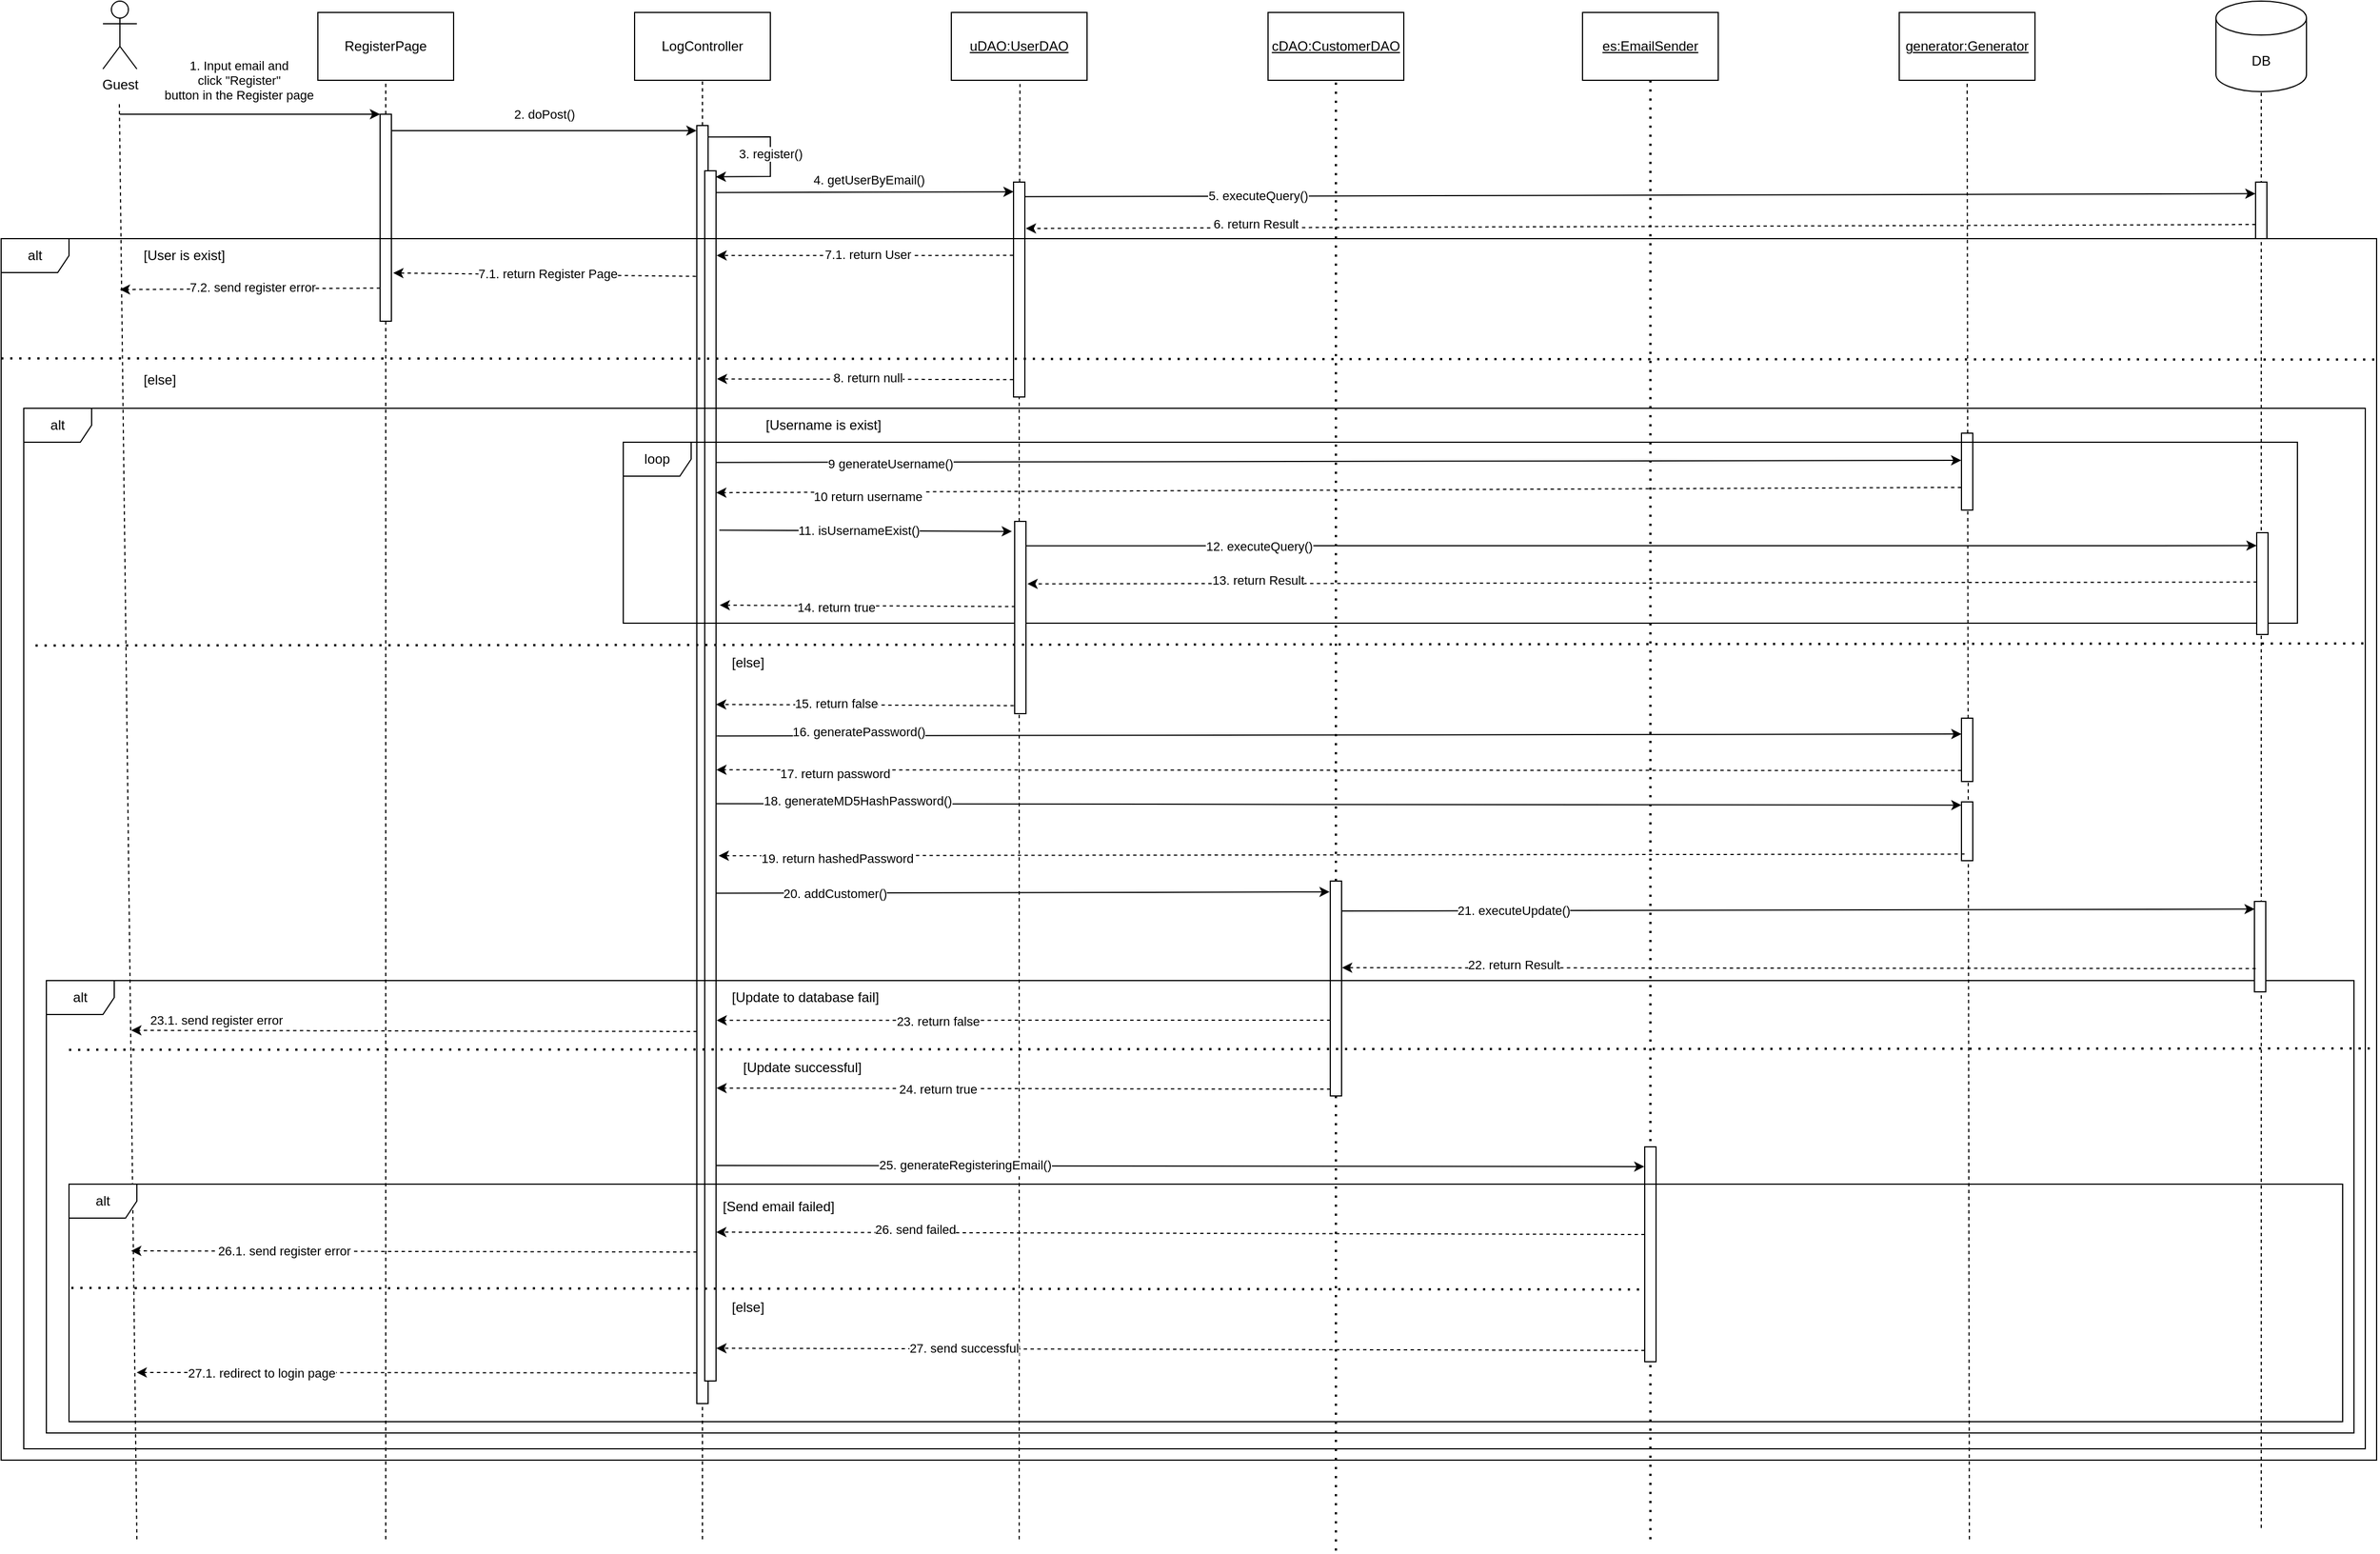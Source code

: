 <mxfile version="21.7.5" type="device">
  <diagram name="Page-1" id="_nZHI8NYuNMjpibNF_YI">
    <mxGraphModel dx="1679" dy="485" grid="1" gridSize="10" guides="1" tooltips="1" connect="1" arrows="1" fold="1" page="1" pageScale="1" pageWidth="850" pageHeight="1100" math="0" shadow="0">
      <root>
        <mxCell id="0" />
        <mxCell id="1" parent="0" />
        <mxCell id="yBghsBvTWkyEnq8O0qLf-6" value="" style="endArrow=none;dashed=1;html=1;dashPattern=1 3;strokeWidth=2;rounded=0;entryX=0.5;entryY=1;entryDx=0;entryDy=0;" parent="1" edge="1" target="yBghsBvTWkyEnq8O0qLf-1">
          <mxGeometry width="50" height="50" relative="1" as="geometry">
            <mxPoint x="1060" y="1450" as="sourcePoint" />
            <mxPoint x="1060" y="234" as="targetPoint" />
          </mxGeometry>
        </mxCell>
        <mxCell id="-x7tTt6W442KTxusYxa6-1" value="Guest" style="shape=umlActor;verticalLabelPosition=bottom;verticalAlign=top;html=1;outlineConnect=0;" parent="1" vertex="1">
          <mxGeometry x="-30" y="80" width="30" height="60" as="geometry" />
        </mxCell>
        <mxCell id="-x7tTt6W442KTxusYxa6-2" value="" style="endArrow=none;dashed=1;html=1;rounded=0;" parent="1" edge="1">
          <mxGeometry width="50" height="50" relative="1" as="geometry">
            <mxPoint y="1440" as="sourcePoint" />
            <mxPoint x="-15.5" y="170" as="targetPoint" />
          </mxGeometry>
        </mxCell>
        <mxCell id="-x7tTt6W442KTxusYxa6-4" value="RegisterPage" style="rounded=0;whiteSpace=wrap;html=1;" parent="1" vertex="1">
          <mxGeometry x="160" y="90" width="120" height="60" as="geometry" />
        </mxCell>
        <mxCell id="-x7tTt6W442KTxusYxa6-5" value="LogController" style="rounded=0;whiteSpace=wrap;html=1;" parent="1" vertex="1">
          <mxGeometry x="440" y="90" width="120" height="60" as="geometry" />
        </mxCell>
        <mxCell id="-x7tTt6W442KTxusYxa6-6" value="&lt;u&gt;uDAO:UserDAO&lt;/u&gt;" style="rounded=0;whiteSpace=wrap;html=1;" parent="1" vertex="1">
          <mxGeometry x="720" y="90" width="120" height="60" as="geometry" />
        </mxCell>
        <mxCell id="-x7tTt6W442KTxusYxa6-7" value="DB" style="shape=cylinder3;whiteSpace=wrap;html=1;boundedLbl=1;backgroundOutline=1;size=15;" parent="1" vertex="1">
          <mxGeometry x="1838" y="80" width="80" height="80" as="geometry" />
        </mxCell>
        <mxCell id="-x7tTt6W442KTxusYxa6-8" value="" style="endArrow=none;dashed=1;html=1;rounded=0;entryX=0.5;entryY=1;entryDx=0;entryDy=0;" parent="1" source="-x7tTt6W442KTxusYxa6-12" target="-x7tTt6W442KTxusYxa6-4" edge="1">
          <mxGeometry width="50" height="50" relative="1" as="geometry">
            <mxPoint x="220" y="1070" as="sourcePoint" />
            <mxPoint x="219.5" y="190" as="targetPoint" />
          </mxGeometry>
        </mxCell>
        <mxCell id="-x7tTt6W442KTxusYxa6-9" value="" style="endArrow=none;dashed=1;html=1;rounded=0;entryX=0.5;entryY=1;entryDx=0;entryDy=0;" parent="1" source="-x7tTt6W442KTxusYxa6-17" target="-x7tTt6W442KTxusYxa6-5" edge="1">
          <mxGeometry width="50" height="50" relative="1" as="geometry">
            <mxPoint x="499.5" y="1070" as="sourcePoint" />
            <mxPoint x="500" y="140" as="targetPoint" />
          </mxGeometry>
        </mxCell>
        <mxCell id="-x7tTt6W442KTxusYxa6-10" value="" style="endArrow=none;dashed=1;html=1;rounded=0;entryX=0.506;entryY=1.054;entryDx=0;entryDy=0;entryPerimeter=0;" parent="1" source="-x7tTt6W442KTxusYxa6-21" target="-x7tTt6W442KTxusYxa6-6" edge="1">
          <mxGeometry width="50" height="50" relative="1" as="geometry">
            <mxPoint x="779.75" y="1080" as="sourcePoint" />
            <mxPoint x="780.25" y="160" as="targetPoint" />
          </mxGeometry>
        </mxCell>
        <mxCell id="-x7tTt6W442KTxusYxa6-11" value="" style="endArrow=none;dashed=1;html=1;rounded=0;entryX=0.5;entryY=1;entryDx=0;entryDy=0;entryPerimeter=0;" parent="1" target="-x7tTt6W442KTxusYxa6-7" edge="1">
          <mxGeometry width="50" height="50" relative="1" as="geometry">
            <mxPoint x="1878" y="1430" as="sourcePoint" />
            <mxPoint x="1878" y="226" as="targetPoint" />
          </mxGeometry>
        </mxCell>
        <mxCell id="-x7tTt6W442KTxusYxa6-13" value="" style="endArrow=none;dashed=1;html=1;rounded=0;entryX=0.5;entryY=1;entryDx=0;entryDy=0;" parent="1" target="-x7tTt6W442KTxusYxa6-12" edge="1">
          <mxGeometry width="50" height="50" relative="1" as="geometry">
            <mxPoint x="220" y="1440" as="sourcePoint" />
            <mxPoint x="220" y="150" as="targetPoint" />
          </mxGeometry>
        </mxCell>
        <mxCell id="-x7tTt6W442KTxusYxa6-12" value="" style="rounded=0;whiteSpace=wrap;html=1;" parent="1" vertex="1">
          <mxGeometry x="215" y="180" width="10" height="183" as="geometry" />
        </mxCell>
        <mxCell id="-x7tTt6W442KTxusYxa6-14" value="1. Input email and&lt;br&gt;click &quot;Register&quot; &lt;br&gt;button in the Register page" style="endArrow=classic;html=1;rounded=0;entryX=0;entryY=0;entryDx=0;entryDy=0;" parent="1" target="-x7tTt6W442KTxusYxa6-12" edge="1">
          <mxGeometry x="-0.087" y="30" width="50" height="50" relative="1" as="geometry">
            <mxPoint x="-15" y="180" as="sourcePoint" />
            <mxPoint x="210" y="180" as="targetPoint" />
            <mxPoint as="offset" />
          </mxGeometry>
        </mxCell>
        <mxCell id="-x7tTt6W442KTxusYxa6-16" value="2. doPost()" style="endArrow=classic;html=1;rounded=0;exitX=0.974;exitY=0.079;exitDx=0;exitDy=0;exitPerimeter=0;entryX=-0.026;entryY=0.004;entryDx=0;entryDy=0;entryPerimeter=0;" parent="1" source="-x7tTt6W442KTxusYxa6-12" target="-x7tTt6W442KTxusYxa6-17" edge="1">
          <mxGeometry x="0.003" y="14" width="50" height="50" relative="1" as="geometry">
            <mxPoint x="240" y="220" as="sourcePoint" />
            <mxPoint x="490" y="194" as="targetPoint" />
            <mxPoint as="offset" />
          </mxGeometry>
        </mxCell>
        <mxCell id="-x7tTt6W442KTxusYxa6-18" value="" style="endArrow=none;dashed=1;html=1;rounded=0;entryX=0.5;entryY=1;entryDx=0;entryDy=0;" parent="1" target="-x7tTt6W442KTxusYxa6-17" edge="1">
          <mxGeometry width="50" height="50" relative="1" as="geometry">
            <mxPoint x="500" y="920" as="sourcePoint" />
            <mxPoint x="500" y="150" as="targetPoint" />
          </mxGeometry>
        </mxCell>
        <mxCell id="-x7tTt6W442KTxusYxa6-17" value="" style="rounded=0;whiteSpace=wrap;html=1;" parent="1" vertex="1">
          <mxGeometry x="495" y="190" width="10" height="1130" as="geometry" />
        </mxCell>
        <mxCell id="-x7tTt6W442KTxusYxa6-19" value="" style="rounded=0;whiteSpace=wrap;html=1;" parent="1" vertex="1">
          <mxGeometry x="502" y="230" width="10" height="1070" as="geometry" />
        </mxCell>
        <mxCell id="-x7tTt6W442KTxusYxa6-20" value="3. register()" style="endArrow=classic;html=1;rounded=0;exitX=1.018;exitY=0.009;exitDx=0;exitDy=0;exitPerimeter=0;entryX=0.975;entryY=0.005;entryDx=0;entryDy=0;entryPerimeter=0;" parent="1" source="-x7tTt6W442KTxusYxa6-17" target="-x7tTt6W442KTxusYxa6-19" edge="1">
          <mxGeometry x="0.006" width="50" height="50" relative="1" as="geometry">
            <mxPoint x="510" y="210" as="sourcePoint" />
            <mxPoint x="520" y="230" as="targetPoint" />
            <Array as="points">
              <mxPoint x="560" y="200" />
              <mxPoint x="560" y="235" />
            </Array>
            <mxPoint as="offset" />
          </mxGeometry>
        </mxCell>
        <mxCell id="-x7tTt6W442KTxusYxa6-22" value="" style="endArrow=none;dashed=1;html=1;rounded=0;entryX=0.5;entryY=1;entryDx=0;entryDy=0;" parent="1" target="-x7tTt6W442KTxusYxa6-21" edge="1">
          <mxGeometry width="50" height="50" relative="1" as="geometry">
            <mxPoint x="780" y="1440" as="sourcePoint" />
            <mxPoint x="781" y="153" as="targetPoint" />
          </mxGeometry>
        </mxCell>
        <mxCell id="-x7tTt6W442KTxusYxa6-21" value="" style="rounded=0;whiteSpace=wrap;html=1;" parent="1" vertex="1">
          <mxGeometry x="775" y="240" width="10" height="190" as="geometry" />
        </mxCell>
        <mxCell id="-x7tTt6W442KTxusYxa6-23" value="4. getUserByEmail()" style="endArrow=classic;html=1;rounded=0;entryX=0.004;entryY=0.045;entryDx=0;entryDy=0;entryPerimeter=0;exitX=1.021;exitY=0.018;exitDx=0;exitDy=0;exitPerimeter=0;" parent="1" source="-x7tTt6W442KTxusYxa6-19" target="-x7tTt6W442KTxusYxa6-21" edge="1">
          <mxGeometry x="0.028" y="11" width="50" height="50" relative="1" as="geometry">
            <mxPoint x="530" y="250" as="sourcePoint" />
            <mxPoint x="570" y="316" as="targetPoint" />
            <Array as="points" />
            <mxPoint as="offset" />
          </mxGeometry>
        </mxCell>
        <mxCell id="-x7tTt6W442KTxusYxa6-24" value="5. executeQuery()" style="endArrow=classic;html=1;rounded=0;entryX=-0.01;entryY=0.205;entryDx=0;entryDy=0;exitX=1.006;exitY=0.068;exitDx=0;exitDy=0;exitPerimeter=0;entryPerimeter=0;" parent="1" source="-x7tTt6W442KTxusYxa6-21" target="-x7tTt6W442KTxusYxa6-25" edge="1">
          <mxGeometry x="-0.622" width="50" height="50" relative="1" as="geometry">
            <mxPoint x="790" y="250" as="sourcePoint" />
            <mxPoint x="1590" y="258" as="targetPoint" />
            <Array as="points" />
            <mxPoint as="offset" />
          </mxGeometry>
        </mxCell>
        <mxCell id="-x7tTt6W442KTxusYxa6-26" value="6. return Result" style="endArrow=classic;html=1;rounded=0;dashed=1;exitX=0;exitY=0.75;exitDx=0;exitDy=0;" parent="1" source="-x7tTt6W442KTxusYxa6-25" edge="1">
          <mxGeometry x="0.625" y="-3" width="50" height="50" relative="1" as="geometry">
            <mxPoint x="1595" y="279" as="sourcePoint" />
            <mxPoint x="785.88" y="281" as="targetPoint" />
            <Array as="points" />
            <mxPoint as="offset" />
          </mxGeometry>
        </mxCell>
        <mxCell id="sCkFGKNjQ6YJ1hjDv7m2-1" value="&lt;u&gt;es:EmailSender&lt;/u&gt;" style="rounded=0;whiteSpace=wrap;html=1;" parent="1" vertex="1">
          <mxGeometry x="1278" y="90" width="120" height="60" as="geometry" />
        </mxCell>
        <mxCell id="-x7tTt6W442KTxusYxa6-25" value="" style="rounded=0;whiteSpace=wrap;html=1;" parent="1" vertex="1">
          <mxGeometry x="1873" y="240" width="10" height="50" as="geometry" />
        </mxCell>
        <mxCell id="Zk-QdoY6ssAh41uZzlR--1" value="8. return null" style="endArrow=classic;html=1;rounded=0;dashed=1;entryX=1.073;entryY=0.172;entryDx=0;entryDy=0;entryPerimeter=0;exitX=-0.028;exitY=0.919;exitDx=0;exitDy=0;exitPerimeter=0;" parent="1" source="-x7tTt6W442KTxusYxa6-21" target="-x7tTt6W442KTxusYxa6-19" edge="1">
          <mxGeometry x="-0.018" y="-1" width="50" height="50" relative="1" as="geometry">
            <mxPoint x="770" y="414.7" as="sourcePoint" />
            <mxPoint x="530" y="415" as="targetPoint" />
            <Array as="points" />
            <mxPoint as="offset" />
          </mxGeometry>
        </mxCell>
        <mxCell id="Zk-QdoY6ssAh41uZzlR--2" value="7.1. return User" style="endArrow=classic;html=1;rounded=0;dashed=1;entryX=1.045;entryY=0.07;entryDx=0;entryDy=0;entryPerimeter=0;exitX=-0.03;exitY=0.341;exitDx=0;exitDy=0;exitPerimeter=0;" parent="1" source="-x7tTt6W442KTxusYxa6-21" target="-x7tTt6W442KTxusYxa6-19" edge="1">
          <mxGeometry x="-0.018" y="-1" width="50" height="50" relative="1" as="geometry">
            <mxPoint x="770" y="305" as="sourcePoint" />
            <mxPoint x="530" y="305" as="targetPoint" />
            <Array as="points" />
            <mxPoint as="offset" />
          </mxGeometry>
        </mxCell>
        <mxCell id="Zk-QdoY6ssAh41uZzlR--3" value="7.1. return Register Page" style="endArrow=classic;html=1;rounded=0;dashed=1;exitX=-0.073;exitY=0.118;exitDx=0;exitDy=0;exitPerimeter=0;entryX=1.165;entryY=0.767;entryDx=0;entryDy=0;entryPerimeter=0;" parent="1" source="-x7tTt6W442KTxusYxa6-17" target="-x7tTt6W442KTxusYxa6-12" edge="1">
          <mxGeometry x="-0.018" y="-1" width="50" height="50" relative="1" as="geometry">
            <mxPoint x="490" y="320" as="sourcePoint" />
            <mxPoint x="240" y="320" as="targetPoint" />
            <Array as="points" />
            <mxPoint as="offset" />
          </mxGeometry>
        </mxCell>
        <mxCell id="Zk-QdoY6ssAh41uZzlR--4" value="7.2. send register error" style="endArrow=classic;html=1;rounded=0;dashed=1;exitX=0.008;exitY=0.84;exitDx=0;exitDy=0;exitPerimeter=0;" parent="1" source="-x7tTt6W442KTxusYxa6-12" edge="1">
          <mxGeometry x="-0.018" y="-1" width="50" height="50" relative="1" as="geometry">
            <mxPoint x="209.92" y="334.086" as="sourcePoint" />
            <mxPoint x="-15" y="335" as="targetPoint" />
            <Array as="points" />
            <mxPoint as="offset" />
          </mxGeometry>
        </mxCell>
        <mxCell id="TmRpNrej-m37F7q1VfBy-1" value="&lt;u&gt;generator:Generator&lt;/u&gt;" style="rounded=0;whiteSpace=wrap;html=1;" parent="1" vertex="1">
          <mxGeometry x="1558" y="90" width="120" height="60" as="geometry" />
        </mxCell>
        <mxCell id="TmRpNrej-m37F7q1VfBy-3" value="" style="endArrow=none;dashed=1;html=1;rounded=0;entryX=0.5;entryY=1;entryDx=0;entryDy=0;" parent="1" target="TmRpNrej-m37F7q1VfBy-1" edge="1">
          <mxGeometry width="50" height="50" relative="1" as="geometry">
            <mxPoint x="1620" y="1440" as="sourcePoint" />
            <mxPoint x="1332.5" y="150" as="targetPoint" />
          </mxGeometry>
        </mxCell>
        <mxCell id="TmRpNrej-m37F7q1VfBy-4" value="" style="rounded=0;whiteSpace=wrap;html=1;" parent="1" vertex="1">
          <mxGeometry x="1613" y="462" width="10" height="68" as="geometry" />
        </mxCell>
        <mxCell id="TmRpNrej-m37F7q1VfBy-5" value="10 return username" style="endArrow=classic;html=1;rounded=0;dashed=1;exitX=-0.024;exitY=0.705;exitDx=0;exitDy=0;exitPerimeter=0;entryX=1.013;entryY=0.266;entryDx=0;entryDy=0;entryPerimeter=0;" parent="1" target="-x7tTt6W442KTxusYxa6-19" edge="1">
          <mxGeometry x="0.756" y="4" width="50" height="50" relative="1" as="geometry">
            <mxPoint x="1612.76" y="509.94" as="sourcePoint" />
            <mxPoint x="515.22" y="514.62" as="targetPoint" />
            <Array as="points" />
            <mxPoint as="offset" />
          </mxGeometry>
        </mxCell>
        <mxCell id="TmRpNrej-m37F7q1VfBy-6" value="9 generateUsername()" style="endArrow=classic;html=1;rounded=0;exitX=1.012;exitY=0.241;exitDx=0;exitDy=0;exitPerimeter=0;entryX=-0.021;entryY=0.353;entryDx=0;entryDy=0;entryPerimeter=0;" parent="1" source="-x7tTt6W442KTxusYxa6-19" target="TmRpNrej-m37F7q1VfBy-4" edge="1">
          <mxGeometry x="-0.721" y="-1" width="50" height="50" relative="1" as="geometry">
            <mxPoint x="520" y="480" as="sourcePoint" />
            <mxPoint x="1610" y="486" as="targetPoint" />
            <Array as="points" />
            <mxPoint as="offset" />
          </mxGeometry>
        </mxCell>
        <mxCell id="TmRpNrej-m37F7q1VfBy-7" value="11. isUsernameExist()" style="endArrow=classic;html=1;rounded=0;entryX=-0.145;entryY=0.052;entryDx=0;entryDy=0;entryPerimeter=0;exitX=1.091;exitY=0.297;exitDx=0;exitDy=0;exitPerimeter=0;" parent="1" edge="1">
          <mxGeometry x="-0.045" width="50" height="50" relative="1" as="geometry">
            <mxPoint x="514.91" y="547.79" as="sourcePoint" />
            <mxPoint x="773.55" y="548.84" as="targetPoint" />
            <Array as="points" />
            <mxPoint as="offset" />
          </mxGeometry>
        </mxCell>
        <mxCell id="TmRpNrej-m37F7q1VfBy-8" value="14. return true" style="endArrow=classic;html=1;rounded=0;dashed=1;exitX=0.043;exitY=0.437;exitDx=0;exitDy=0;exitPerimeter=0;entryX=1.023;entryY=0.358;entryDx=0;entryDy=0;entryPerimeter=0;" parent="1" edge="1">
          <mxGeometry x="0.21" y="1" width="50" height="50" relative="1" as="geometry">
            <mxPoint x="776.43" y="615.29" as="sourcePoint" />
            <mxPoint x="515.23" y="614.06" as="targetPoint" />
            <Array as="points" />
            <mxPoint as="offset" />
          </mxGeometry>
        </mxCell>
        <mxCell id="TmRpNrej-m37F7q1VfBy-9" value="15. return false" style="endArrow=classic;html=1;rounded=0;dashed=1;exitX=-0.075;exitY=0.958;exitDx=0;exitDy=0;exitPerimeter=0;entryX=1.002;entryY=0.441;entryDx=0;entryDy=0;entryPerimeter=0;" parent="1" target="-x7tTt6W442KTxusYxa6-19" edge="1">
          <mxGeometry x="0.191" y="-1" width="50" height="50" relative="1" as="geometry">
            <mxPoint x="775.25" y="702.86" as="sourcePoint" />
            <mxPoint x="520" y="700" as="targetPoint" />
            <Array as="points" />
            <mxPoint as="offset" />
          </mxGeometry>
        </mxCell>
        <mxCell id="TmRpNrej-m37F7q1VfBy-11" value="loop" style="shape=umlFrame;whiteSpace=wrap;html=1;pointerEvents=0;" parent="1" vertex="1">
          <mxGeometry x="430" y="470" width="1480" height="160" as="geometry" />
        </mxCell>
        <mxCell id="TmRpNrej-m37F7q1VfBy-10" value="" style="rounded=0;whiteSpace=wrap;html=1;" parent="1" vertex="1">
          <mxGeometry x="1874" y="550" width="10" height="90" as="geometry" />
        </mxCell>
        <mxCell id="TmRpNrej-m37F7q1VfBy-12" value="[Username is exist]" style="text;strokeColor=none;fillColor=none;align=left;verticalAlign=middle;spacingLeft=4;spacingRight=4;overflow=hidden;points=[[0,0.5],[1,0.5]];portConstraint=eastwest;rotatable=0;whiteSpace=wrap;html=1;" parent="1" vertex="1">
          <mxGeometry x="550" y="440" width="120" height="30" as="geometry" />
        </mxCell>
        <mxCell id="plQ5XXdYsDtaUGhOENaf-1" value="alt" style="shape=umlFrame;whiteSpace=wrap;html=1;pointerEvents=0;" parent="1" vertex="1">
          <mxGeometry x="-120" y="290" width="2100" height="1080" as="geometry" />
        </mxCell>
        <mxCell id="plQ5XXdYsDtaUGhOENaf-3" value="[User is exist]" style="text;strokeColor=none;fillColor=none;align=left;verticalAlign=middle;spacingLeft=4;spacingRight=4;overflow=hidden;points=[[0,0.5],[1,0.5]];portConstraint=eastwest;rotatable=0;whiteSpace=wrap;html=1;" parent="1" vertex="1">
          <mxGeometry y="290" width="120" height="30" as="geometry" />
        </mxCell>
        <mxCell id="plQ5XXdYsDtaUGhOENaf-4" value="" style="endArrow=none;dashed=1;html=1;dashPattern=1 3;strokeWidth=2;rounded=0;entryX=1;entryY=0.099;entryDx=0;entryDy=0;entryPerimeter=0;exitX=0;exitY=0.098;exitDx=0;exitDy=0;exitPerimeter=0;" parent="1" source="plQ5XXdYsDtaUGhOENaf-1" target="plQ5XXdYsDtaUGhOENaf-1" edge="1">
          <mxGeometry width="50" height="50" relative="1" as="geometry">
            <mxPoint x="-70.0" y="386.84" as="sourcePoint" />
            <mxPoint x="1670.0" y="380.0" as="targetPoint" />
          </mxGeometry>
        </mxCell>
        <mxCell id="plQ5XXdYsDtaUGhOENaf-5" value="[else]" style="text;strokeColor=none;fillColor=none;align=left;verticalAlign=middle;spacingLeft=4;spacingRight=4;overflow=hidden;points=[[0,0.5],[1,0.5]];portConstraint=eastwest;rotatable=0;whiteSpace=wrap;html=1;" parent="1" vertex="1">
          <mxGeometry y="400" width="60" height="30" as="geometry" />
        </mxCell>
        <mxCell id="plQ5XXdYsDtaUGhOENaf-6" value="16. generatePassword()" style="endArrow=classic;html=1;rounded=0;exitX=1.067;exitY=0.467;exitDx=0;exitDy=0;exitPerimeter=0;entryX=0;entryY=0.25;entryDx=0;entryDy=0;" parent="1" target="plQ5XXdYsDtaUGhOENaf-7" edge="1" source="-x7tTt6W442KTxusYxa6-19">
          <mxGeometry x="-0.773" y="3" width="50" height="50" relative="1" as="geometry">
            <mxPoint x="515.46" y="733.52" as="sourcePoint" />
            <mxPoint x="1610" y="730" as="targetPoint" />
            <Array as="points" />
            <mxPoint as="offset" />
          </mxGeometry>
        </mxCell>
        <mxCell id="plQ5XXdYsDtaUGhOENaf-7" value="" style="rounded=0;whiteSpace=wrap;html=1;" parent="1" vertex="1">
          <mxGeometry x="1613" y="714" width="10" height="56" as="geometry" />
        </mxCell>
        <mxCell id="plQ5XXdYsDtaUGhOENaf-8" value="17. return password" style="endArrow=classic;html=1;rounded=0;dashed=1;entryX=1.025;entryY=0.495;entryDx=0;entryDy=0;entryPerimeter=0;exitX=-0.016;exitY=0.827;exitDx=0;exitDy=0;exitPerimeter=0;" parent="1" source="plQ5XXdYsDtaUGhOENaf-7" target="-x7tTt6W442KTxusYxa6-19" edge="1">
          <mxGeometry x="0.81" y="3" width="50" height="50" relative="1" as="geometry">
            <mxPoint x="1610" y="761" as="sourcePoint" />
            <mxPoint x="515.37" y="759.72" as="targetPoint" />
            <Array as="points" />
            <mxPoint as="offset" />
          </mxGeometry>
        </mxCell>
        <mxCell id="plQ5XXdYsDtaUGhOENaf-9" value="25. generateRegisteringEmail()" style="endArrow=classic;html=1;rounded=0;entryX=-0.034;entryY=0.034;entryDx=0;entryDy=0;entryPerimeter=0;exitX=1.037;exitY=0.822;exitDx=0;exitDy=0;exitPerimeter=0;" parent="1" source="-x7tTt6W442KTxusYxa6-19" edge="1">
          <mxGeometry x="-0.464" y="1" width="50" height="50" relative="1" as="geometry">
            <mxPoint x="515.78" y="1109.78" as="sourcePoint" />
            <mxPoint x="1332.66" y="1110.46" as="targetPoint" />
            <Array as="points" />
            <mxPoint as="offset" />
          </mxGeometry>
        </mxCell>
        <mxCell id="plQ5XXdYsDtaUGhOENaf-12" value="26. send failed" style="endArrow=classic;html=1;rounded=0;dashed=1;exitX=0;exitY=0.25;exitDx=0;exitDy=0;entryX=1.013;entryY=0.877;entryDx=0;entryDy=0;entryPerimeter=0;" parent="1" edge="1" target="-x7tTt6W442KTxusYxa6-19">
          <mxGeometry x="0.572" y="-3" width="50" height="50" relative="1" as="geometry">
            <mxPoint x="1333" y="1170.5" as="sourcePoint" />
            <mxPoint x="514.92" y="1168.38" as="targetPoint" />
            <Array as="points" />
            <mxPoint as="offset" />
          </mxGeometry>
        </mxCell>
        <mxCell id="plQ5XXdYsDtaUGhOENaf-10" value="" style="rounded=0;whiteSpace=wrap;html=1;" parent="1" vertex="1">
          <mxGeometry x="1055" y="858" width="10" height="190" as="geometry" />
        </mxCell>
        <mxCell id="plQ5XXdYsDtaUGhOENaf-14" value="27.1. redirect to login page" style="endArrow=classic;html=1;rounded=0;dashed=1;exitX=-0.026;exitY=0.997;exitDx=0;exitDy=0;exitPerimeter=0;" parent="1" edge="1">
          <mxGeometry x="0.555" width="50" height="50" relative="1" as="geometry">
            <mxPoint x="494.74" y="1292.88" as="sourcePoint" />
            <mxPoint x="-0.22" y="1292.51" as="targetPoint" />
            <Array as="points" />
            <mxPoint as="offset" />
          </mxGeometry>
        </mxCell>
        <mxCell id="yBghsBvTWkyEnq8O0qLf-1" value="&lt;u&gt;cDAO:CustomerDAO&lt;/u&gt;" style="rounded=0;whiteSpace=wrap;html=1;" parent="1" vertex="1">
          <mxGeometry x="1000" y="90" width="120" height="60" as="geometry" />
        </mxCell>
        <mxCell id="yBghsBvTWkyEnq8O0qLf-5" value="" style="endArrow=none;dashed=1;html=1;dashPattern=1 3;strokeWidth=2;rounded=0;entryX=0.5;entryY=1;entryDx=0;entryDy=0;" parent="1" target="sCkFGKNjQ6YJ1hjDv7m2-1" edge="1">
          <mxGeometry width="50" height="50" relative="1" as="geometry">
            <mxPoint x="1338" y="1440" as="sourcePoint" />
            <mxPoint x="1140" y="60" as="targetPoint" />
          </mxGeometry>
        </mxCell>
        <mxCell id="yBghsBvTWkyEnq8O0qLf-7" value="20. addCustomer()" style="endArrow=classic;html=1;rounded=0;entryX=-0.056;entryY=0.04;entryDx=0;entryDy=0;entryPerimeter=0;exitX=1.029;exitY=0.597;exitDx=0;exitDy=0;exitPerimeter=0;" parent="1" edge="1" source="-x7tTt6W442KTxusYxa6-19">
          <mxGeometry x="-0.612" width="50" height="50" relative="1" as="geometry">
            <mxPoint x="515.4" y="869.44" as="sourcePoint" />
            <mxPoint x="1054.44" y="867.6" as="targetPoint" />
            <mxPoint as="offset" />
          </mxGeometry>
        </mxCell>
        <mxCell id="yBghsBvTWkyEnq8O0qLf-9" value="23. return false" style="endArrow=classic;html=1;rounded=0;dashed=1;exitX=0.011;exitY=0.263;exitDx=0;exitDy=0;exitPerimeter=0;entryX=1.053;entryY=0.702;entryDx=0;entryDy=0;entryPerimeter=0;" parent="1" edge="1" target="-x7tTt6W442KTxusYxa6-19">
          <mxGeometry x="0.28" y="1" width="50" height="50" relative="1" as="geometry">
            <mxPoint x="1055.11" y="980.97" as="sourcePoint" />
            <mxPoint x="515.16" y="980.8" as="targetPoint" />
            <Array as="points" />
            <mxPoint as="offset" />
          </mxGeometry>
        </mxCell>
        <mxCell id="yBghsBvTWkyEnq8O0qLf-10" value="23.1. send register error" style="endArrow=classic;html=1;rounded=0;dashed=1;exitX=0.008;exitY=0.65;exitDx=0;exitDy=0;exitPerimeter=0;" parent="1" edge="1">
          <mxGeometry x="0.7" y="-9" width="50" height="50" relative="1" as="geometry">
            <mxPoint x="495.08" y="991" as="sourcePoint" />
            <mxPoint x="-5" y="990" as="targetPoint" />
            <Array as="points" />
            <mxPoint as="offset" />
          </mxGeometry>
        </mxCell>
        <mxCell id="yBghsBvTWkyEnq8O0qLf-11" value="24. return true" style="endArrow=classic;html=1;rounded=0;dashed=1;exitX=0.01;exitY=0.958;exitDx=0;exitDy=0;exitPerimeter=0;entryX=1.037;entryY=0.758;entryDx=0;entryDy=0;entryPerimeter=0;" parent="1" target="-x7tTt6W442KTxusYxa6-19" edge="1">
          <mxGeometry x="0.28" y="1" width="50" height="50" relative="1" as="geometry">
            <mxPoint x="1055.1" y="1042.02" as="sourcePoint" />
            <mxPoint x="515.2" y="1040.48" as="targetPoint" />
            <Array as="points" />
            <mxPoint as="offset" />
          </mxGeometry>
        </mxCell>
        <mxCell id="yBghsBvTWkyEnq8O0qLf-12" value="" style="rounded=0;whiteSpace=wrap;html=1;" parent="1" vertex="1">
          <mxGeometry x="1333" y="1093" width="10" height="190" as="geometry" />
        </mxCell>
        <mxCell id="yBghsBvTWkyEnq8O0qLf-14" value="27. send successful" style="endArrow=classic;html=1;rounded=0;dashed=1;exitX=0;exitY=0.25;exitDx=0;exitDy=0;entryX=1.025;entryY=0.973;entryDx=0;entryDy=0;entryPerimeter=0;" parent="1" target="-x7tTt6W442KTxusYxa6-19" edge="1">
          <mxGeometry x="0.468" y="-1" width="50" height="50" relative="1" as="geometry">
            <mxPoint x="1333" y="1273" as="sourcePoint" />
            <mxPoint x="515.41" y="1271.15" as="targetPoint" />
            <Array as="points" />
            <mxPoint as="offset" />
          </mxGeometry>
        </mxCell>
        <mxCell id="yBghsBvTWkyEnq8O0qLf-15" value="" style="endArrow=none;dashed=1;html=1;rounded=0;entryX=0.5;entryY=1;entryDx=0;entryDy=0;" parent="1" target="-x7tTt6W442KTxusYxa6-17" edge="1">
          <mxGeometry width="50" height="50" relative="1" as="geometry">
            <mxPoint x="500" y="1440" as="sourcePoint" />
            <mxPoint x="499.52" y="1260" as="targetPoint" />
          </mxGeometry>
        </mxCell>
        <mxCell id="yBghsBvTWkyEnq8O0qLf-16" value="" style="rounded=0;whiteSpace=wrap;html=1;" parent="1" vertex="1">
          <mxGeometry x="776" y="540" width="10" height="170" as="geometry" />
        </mxCell>
        <mxCell id="yBghsBvTWkyEnq8O0qLf-17" value="12. executeQuery()" style="endArrow=classic;html=1;rounded=0;exitX=1.007;exitY=0.127;exitDx=0;exitDy=0;exitPerimeter=0;entryX=-0.011;entryY=0.127;entryDx=0;entryDy=0;entryPerimeter=0;" parent="1" source="yBghsBvTWkyEnq8O0qLf-16" target="TmRpNrej-m37F7q1VfBy-10" edge="1">
          <mxGeometry x="-0.622" width="50" height="50" relative="1" as="geometry">
            <mxPoint x="790" y="562" as="sourcePoint" />
            <mxPoint x="1870" y="562" as="targetPoint" />
            <Array as="points" />
            <mxPoint as="offset" />
          </mxGeometry>
        </mxCell>
        <mxCell id="yBghsBvTWkyEnq8O0qLf-18" value="13. return Result" style="endArrow=classic;html=1;rounded=0;dashed=1;exitX=0.015;exitY=0.485;exitDx=0;exitDy=0;entryX=1.131;entryY=0.325;entryDx=0;entryDy=0;exitPerimeter=0;entryPerimeter=0;" parent="1" source="TmRpNrej-m37F7q1VfBy-10" target="yBghsBvTWkyEnq8O0qLf-16" edge="1">
          <mxGeometry x="0.625" y="-3" width="50" height="50" relative="1" as="geometry">
            <mxPoint x="1875.03" y="594.31" as="sourcePoint" />
            <mxPoint x="786" y="595.69" as="targetPoint" />
            <Array as="points" />
            <mxPoint as="offset" />
          </mxGeometry>
        </mxCell>
        <mxCell id="yBghsBvTWkyEnq8O0qLf-19" value="alt" style="shape=umlFrame;whiteSpace=wrap;html=1;pointerEvents=0;" parent="1" vertex="1">
          <mxGeometry x="-100" y="440" width="2070" height="920" as="geometry" />
        </mxCell>
        <mxCell id="yBghsBvTWkyEnq8O0qLf-21" value="" style="endArrow=none;dashed=1;html=1;dashPattern=1 3;strokeWidth=2;rounded=0;entryX=1.001;entryY=0.226;entryDx=0;entryDy=0;entryPerimeter=0;exitX=0.005;exitY=0.228;exitDx=0;exitDy=0;exitPerimeter=0;" parent="1" source="yBghsBvTWkyEnq8O0qLf-19" target="yBghsBvTWkyEnq8O0qLf-19" edge="1">
          <mxGeometry width="50" height="50" relative="1" as="geometry">
            <mxPoint x="80.0" y="670.0" as="sourcePoint" />
            <mxPoint x="2080" y="670.16" as="targetPoint" />
          </mxGeometry>
        </mxCell>
        <mxCell id="yBghsBvTWkyEnq8O0qLf-22" value="[else]" style="text;strokeColor=none;fillColor=none;align=left;verticalAlign=middle;spacingLeft=4;spacingRight=4;overflow=hidden;points=[[0,0.5],[1,0.5]];portConstraint=eastwest;rotatable=0;whiteSpace=wrap;html=1;" parent="1" vertex="1">
          <mxGeometry x="520" y="650" width="120" height="30" as="geometry" />
        </mxCell>
        <mxCell id="yBghsBvTWkyEnq8O0qLf-23" value="alt" style="shape=umlFrame;whiteSpace=wrap;html=1;pointerEvents=0;" parent="1" vertex="1">
          <mxGeometry x="-80" y="946" width="2040" height="400" as="geometry" />
        </mxCell>
        <mxCell id="yBghsBvTWkyEnq8O0qLf-24" value="[Update to database fail]" style="text;strokeColor=none;fillColor=none;align=left;verticalAlign=middle;spacingLeft=4;spacingRight=4;overflow=hidden;points=[[0,0.5],[1,0.5]];portConstraint=eastwest;rotatable=0;whiteSpace=wrap;html=1;" parent="1" vertex="1">
          <mxGeometry x="520" y="946" width="160" height="30" as="geometry" />
        </mxCell>
        <mxCell id="yBghsBvTWkyEnq8O0qLf-25" value="" style="endArrow=none;dashed=1;html=1;dashPattern=1 3;strokeWidth=2;rounded=0;exitX=0.002;exitY=0.234;exitDx=0;exitDy=0;exitPerimeter=0;entryX=1.002;entryY=0.231;entryDx=0;entryDy=0;entryPerimeter=0;" parent="1" edge="1">
          <mxGeometry width="50" height="50" relative="1" as="geometry">
            <mxPoint x="-60.0" y="1007.2" as="sourcePoint" />
            <mxPoint x="1980" y="1006" as="targetPoint" />
          </mxGeometry>
        </mxCell>
        <mxCell id="yBghsBvTWkyEnq8O0qLf-26" value="26.1. send register error" style="endArrow=classic;html=1;rounded=0;dashed=1;exitX=0.008;exitY=0.65;exitDx=0;exitDy=0;exitPerimeter=0;" parent="1" edge="1">
          <mxGeometry x="0.46" width="50" height="50" relative="1" as="geometry">
            <mxPoint x="495.0" y="1186" as="sourcePoint" />
            <mxPoint x="-5.08" y="1185" as="targetPoint" />
            <Array as="points" />
            <mxPoint as="offset" />
          </mxGeometry>
        </mxCell>
        <mxCell id="yBghsBvTWkyEnq8O0qLf-27" value="alt" style="shape=umlFrame;whiteSpace=wrap;html=1;pointerEvents=0;" parent="1" vertex="1">
          <mxGeometry x="-60" y="1126" width="2010" height="210" as="geometry" />
        </mxCell>
        <mxCell id="yBghsBvTWkyEnq8O0qLf-29" value="[Update successful]" style="text;strokeColor=none;fillColor=none;align=left;verticalAlign=middle;spacingLeft=4;spacingRight=4;overflow=hidden;points=[[0,0.5],[1,0.5]];portConstraint=eastwest;rotatable=0;whiteSpace=wrap;html=1;" parent="1" vertex="1">
          <mxGeometry x="530" y="1008" width="160" height="30" as="geometry" />
        </mxCell>
        <mxCell id="yBghsBvTWkyEnq8O0qLf-30" value="[Send email failed]" style="text;strokeColor=none;fillColor=none;align=left;verticalAlign=middle;spacingLeft=4;spacingRight=4;overflow=hidden;points=[[0,0.5],[1,0.5]];portConstraint=eastwest;rotatable=0;whiteSpace=wrap;html=1;" parent="1" vertex="1">
          <mxGeometry x="512" y="1131" width="160" height="30" as="geometry" />
        </mxCell>
        <mxCell id="yBghsBvTWkyEnq8O0qLf-31" value="[else]" style="text;strokeColor=none;fillColor=none;align=left;verticalAlign=middle;spacingLeft=4;spacingRight=4;overflow=hidden;points=[[0,0.5],[1,0.5]];portConstraint=eastwest;rotatable=0;whiteSpace=wrap;html=1;" parent="1" vertex="1">
          <mxGeometry x="520" y="1220" width="160" height="30" as="geometry" />
        </mxCell>
        <mxCell id="yBghsBvTWkyEnq8O0qLf-32" value="" style="endArrow=none;dashed=1;html=1;dashPattern=1 3;strokeWidth=2;rounded=0;exitX=0.001;exitY=0.437;exitDx=0;exitDy=0;exitPerimeter=0;entryX=-0.38;entryY=0.606;entryDx=0;entryDy=0;entryPerimeter=0;" parent="1" source="yBghsBvTWkyEnq8O0qLf-27" edge="1">
          <mxGeometry width="50" height="50" relative="1" as="geometry">
            <mxPoint x="-157" y="1242" as="sourcePoint" />
            <mxPoint x="1329.2" y="1219.14" as="targetPoint" />
          </mxGeometry>
        </mxCell>
        <mxCell id="BHvkN67D5E13NNU-GKAf-1" value="21. executeUpdate()" style="endArrow=classic;html=1;rounded=0;exitX=1;exitY=0.25;exitDx=0;exitDy=0;entryX=0.022;entryY=0.084;entryDx=0;entryDy=0;entryPerimeter=0;" edge="1" parent="1">
          <mxGeometry x="-0.622" width="50" height="50" relative="1" as="geometry">
            <mxPoint x="1065" y="884.5" as="sourcePoint" />
            <mxPoint x="1872.22" y="882.788" as="targetPoint" />
            <Array as="points" />
            <mxPoint as="offset" />
          </mxGeometry>
        </mxCell>
        <mxCell id="BHvkN67D5E13NNU-GKAf-2" value="" style="rounded=0;whiteSpace=wrap;html=1;" vertex="1" parent="1">
          <mxGeometry x="1872" y="876" width="10" height="80" as="geometry" />
        </mxCell>
        <mxCell id="BHvkN67D5E13NNU-GKAf-6" value="22. return Result" style="endArrow=classic;html=1;rounded=0;dashed=1;entryX=1.038;entryY=0.461;entryDx=0;entryDy=0;entryPerimeter=0;exitX=0.116;exitY=0.832;exitDx=0;exitDy=0;exitPerimeter=0;" edge="1" parent="1">
          <mxGeometry x="0.625" y="-3" width="50" height="50" relative="1" as="geometry">
            <mxPoint x="1873.16" y="935.424" as="sourcePoint" />
            <mxPoint x="1065.38" y="934.59" as="targetPoint" />
            <Array as="points" />
            <mxPoint as="offset" />
          </mxGeometry>
        </mxCell>
        <mxCell id="BHvkN67D5E13NNU-GKAf-7" value="" style="rounded=0;whiteSpace=wrap;html=1;" vertex="1" parent="1">
          <mxGeometry x="1613" y="788" width="10" height="52" as="geometry" />
        </mxCell>
        <mxCell id="BHvkN67D5E13NNU-GKAf-9" value="18. generateMD5HashPassword()" style="endArrow=classic;html=1;rounded=0;exitX=1.019;exitY=0.523;exitDx=0;exitDy=0;exitPerimeter=0;entryX=-0.001;entryY=0.055;entryDx=0;entryDy=0;entryPerimeter=0;" edge="1" parent="1" source="-x7tTt6W442KTxusYxa6-19" target="BHvkN67D5E13NNU-GKAf-7">
          <mxGeometry x="-0.773" y="3" width="50" height="50" relative="1" as="geometry">
            <mxPoint x="523" y="782" as="sourcePoint" />
            <mxPoint x="1623" y="780" as="targetPoint" />
            <Array as="points" />
            <mxPoint as="offset" />
          </mxGeometry>
        </mxCell>
        <mxCell id="BHvkN67D5E13NNU-GKAf-10" value="19. return hashedPassword" style="endArrow=classic;html=1;rounded=0;dashed=1;entryX=1.232;entryY=0.566;entryDx=0;entryDy=0;entryPerimeter=0;exitX=0.272;exitY=0.888;exitDx=0;exitDy=0;exitPerimeter=0;" edge="1" parent="1" source="BHvkN67D5E13NNU-GKAf-7" target="-x7tTt6W442KTxusYxa6-19">
          <mxGeometry x="0.81" y="3" width="50" height="50" relative="1" as="geometry">
            <mxPoint x="1610.5" y="829.6" as="sourcePoint" />
            <mxPoint x="509.5" y="829.6" as="targetPoint" />
            <Array as="points" />
            <mxPoint as="offset" />
          </mxGeometry>
        </mxCell>
      </root>
    </mxGraphModel>
  </diagram>
</mxfile>
